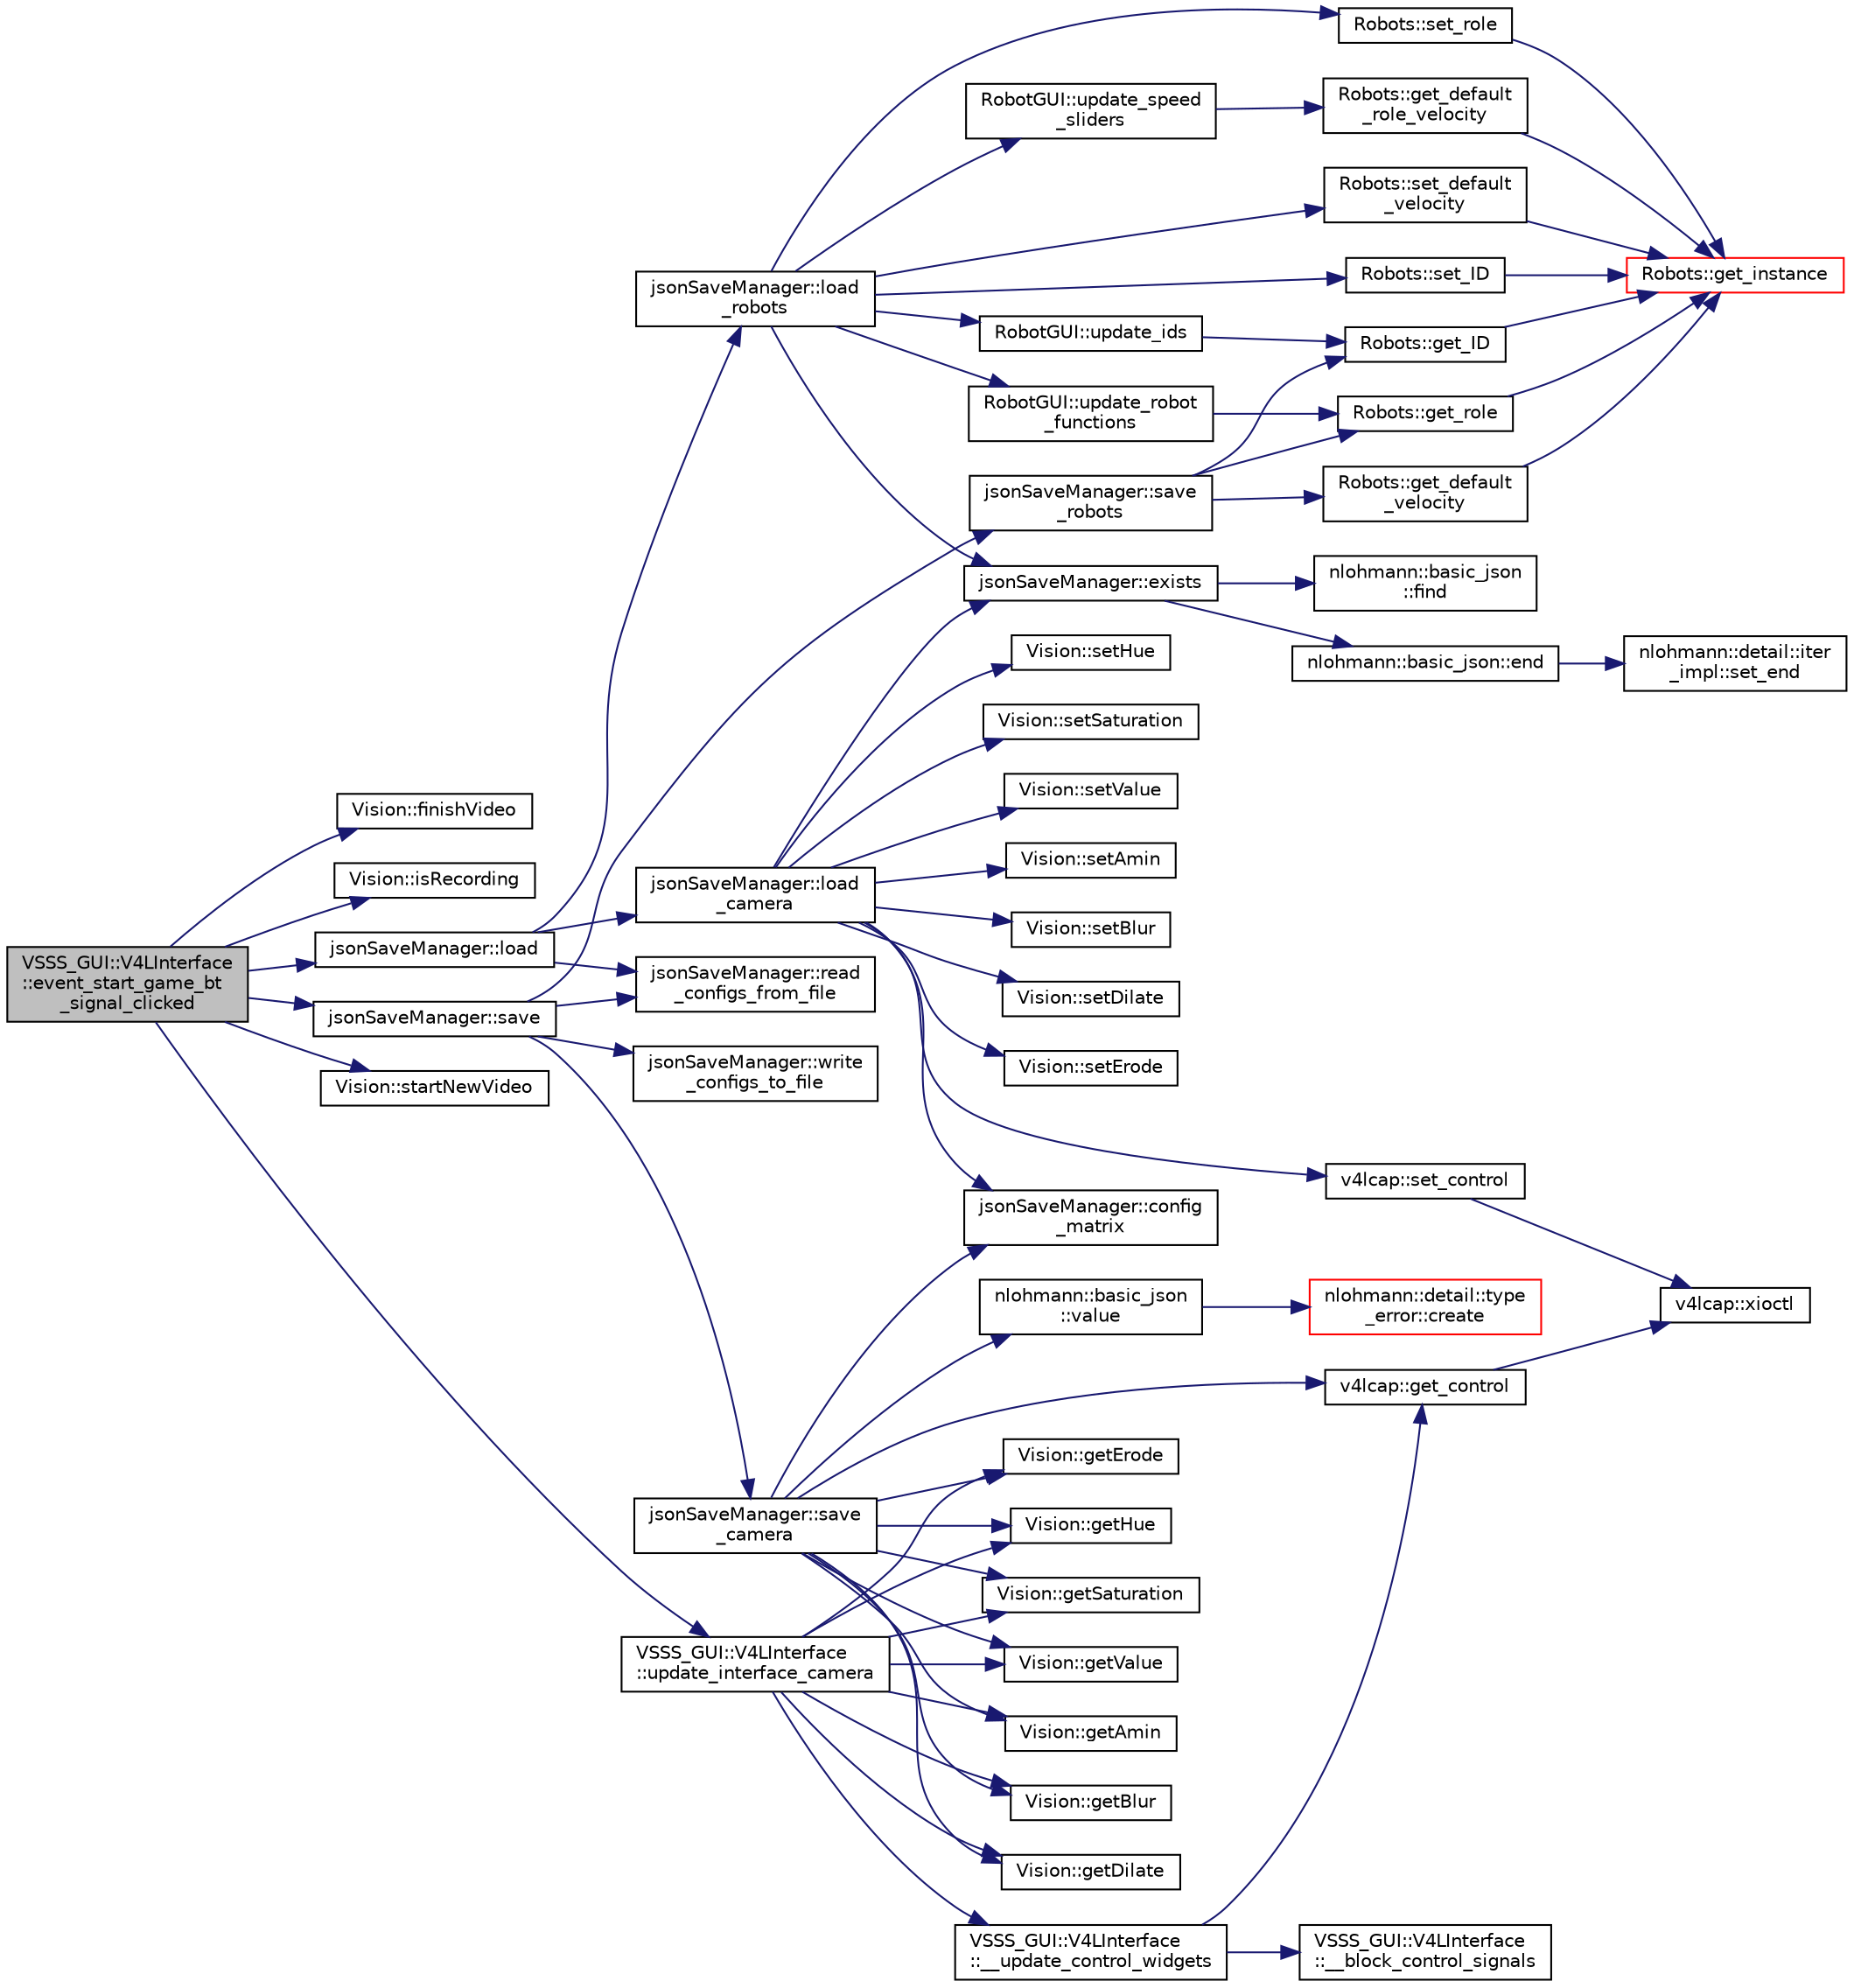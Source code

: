 digraph "VSSS_GUI::V4LInterface::event_start_game_bt_signal_clicked"
{
 // INTERACTIVE_SVG=YES
  edge [fontname="Helvetica",fontsize="10",labelfontname="Helvetica",labelfontsize="10"];
  node [fontname="Helvetica",fontsize="10",shape=record];
  rankdir="LR";
  Node668 [label="VSSS_GUI::V4LInterface\l::event_start_game_bt\l_signal_clicked",height=0.2,width=0.4,color="black", fillcolor="grey75", style="filled", fontcolor="black"];
  Node668 -> Node669 [color="midnightblue",fontsize="10",style="solid",fontname="Helvetica"];
  Node669 [label="Vision::finishVideo",height=0.2,width=0.4,color="black", fillcolor="white", style="filled",URL="$class_vision.html#a5c7366071fde8a1b916be0721adaa275"];
  Node668 -> Node670 [color="midnightblue",fontsize="10",style="solid",fontname="Helvetica"];
  Node670 [label="Vision::isRecording",height=0.2,width=0.4,color="black", fillcolor="white", style="filled",URL="$class_vision.html#a7990c9cb8684e1d1c92a5b6aa99abe6f"];
  Node668 -> Node671 [color="midnightblue",fontsize="10",style="solid",fontname="Helvetica"];
  Node671 [label="jsonSaveManager::load",height=0.2,width=0.4,color="black", fillcolor="white", style="filled",URL="$classjson_save_manager.html#a79fd35c53290662b58c5a4869376fa2e",tooltip="Loads all avaliable configurations in the given .json file. "];
  Node671 -> Node672 [color="midnightblue",fontsize="10",style="solid",fontname="Helvetica"];
  Node672 [label="jsonSaveManager::load\l_camera",height=0.2,width=0.4,color="black", fillcolor="white", style="filled",URL="$classjson_save_manager.html#a6184c9f744044a5ccdf34c6386275df8",tooltip="Load camera configurations from our JSON object to the interface. "];
  Node672 -> Node673 [color="midnightblue",fontsize="10",style="solid",fontname="Helvetica"];
  Node673 [label="jsonSaveManager::config\l_matrix",height=0.2,width=0.4,color="black", fillcolor="white", style="filled",URL="$classjson_save_manager.html#ae135d7cd743cba1f0801e80934fdd824",tooltip="Configures vision&#39;s warp matrix to match it&#39;s defaults. "];
  Node672 -> Node674 [color="midnightblue",fontsize="10",style="solid",fontname="Helvetica"];
  Node674 [label="jsonSaveManager::exists",height=0.2,width=0.4,color="black", fillcolor="white", style="filled",URL="$classjson_save_manager.html#a850cd6da63a9b10437c1dc7424dfee13",tooltip="Auxiliar function that checks if a given configuration is already set in our JSON object..."];
  Node674 -> Node675 [color="midnightblue",fontsize="10",style="solid",fontname="Helvetica"];
  Node675 [label="nlohmann::basic_json::end",height=0.2,width=0.4,color="black", fillcolor="white", style="filled",URL="$classnlohmann_1_1basic__json.html#a13e032a02a7fd8a93fdddc2fcbc4763c",tooltip="returns an iterator to one past the last element "];
  Node675 -> Node676 [color="midnightblue",fontsize="10",style="solid",fontname="Helvetica"];
  Node676 [label="nlohmann::detail::iter\l_impl::set_end",height=0.2,width=0.4,color="black", fillcolor="white", style="filled",URL="$classnlohmann_1_1detail_1_1iter__impl.html#a23e50ad4c13aa62d9ac7f60a123823ee",tooltip="set the iterator past the last value "];
  Node674 -> Node677 [color="midnightblue",fontsize="10",style="solid",fontname="Helvetica"];
  Node677 [label="nlohmann::basic_json\l::find",height=0.2,width=0.4,color="black", fillcolor="white", style="filled",URL="$classnlohmann_1_1basic__json.html#a89eb3928f57903677051c80534be9cb1",tooltip="find an element in a JSON object "];
  Node672 -> Node678 [color="midnightblue",fontsize="10",style="solid",fontname="Helvetica"];
  Node678 [label="v4lcap::set_control",height=0.2,width=0.4,color="black", fillcolor="white", style="filled",URL="$classv4lcap.html#a863a15d2d66cc0b7367dcc9cba64e0bd",tooltip="Set the control object. "];
  Node678 -> Node679 [color="midnightblue",fontsize="10",style="solid",fontname="Helvetica"];
  Node679 [label="v4lcap::xioctl",height=0.2,width=0.4,color="black", fillcolor="white", style="filled",URL="$classv4lcap.html#ab5aaa5a8c0df17f5ca57e0b5170232cb"];
  Node672 -> Node680 [color="midnightblue",fontsize="10",style="solid",fontname="Helvetica"];
  Node680 [label="Vision::setAmin",height=0.2,width=0.4,color="black", fillcolor="white", style="filled",URL="$class_vision.html#a15483736197991fac542022fd9652472"];
  Node672 -> Node681 [color="midnightblue",fontsize="10",style="solid",fontname="Helvetica"];
  Node681 [label="Vision::setBlur",height=0.2,width=0.4,color="black", fillcolor="white", style="filled",URL="$class_vision.html#aa40b48aebdf61dfda490fbc2620d2ac3"];
  Node672 -> Node682 [color="midnightblue",fontsize="10",style="solid",fontname="Helvetica"];
  Node682 [label="Vision::setDilate",height=0.2,width=0.4,color="black", fillcolor="white", style="filled",URL="$class_vision.html#a5a763aa322837556ab83f39ffb7e9391"];
  Node672 -> Node683 [color="midnightblue",fontsize="10",style="solid",fontname="Helvetica"];
  Node683 [label="Vision::setErode",height=0.2,width=0.4,color="black", fillcolor="white", style="filled",URL="$class_vision.html#a1313404c61d1518f8b8cb354377ed5f1"];
  Node672 -> Node684 [color="midnightblue",fontsize="10",style="solid",fontname="Helvetica"];
  Node684 [label="Vision::setHue",height=0.2,width=0.4,color="black", fillcolor="white", style="filled",URL="$class_vision.html#a3c3ebea1a7c54c69f2da94b78aaf79f1"];
  Node672 -> Node685 [color="midnightblue",fontsize="10",style="solid",fontname="Helvetica"];
  Node685 [label="Vision::setSaturation",height=0.2,width=0.4,color="black", fillcolor="white", style="filled",URL="$class_vision.html#a4a07d52d53fa8626e6dd7b36fed89841"];
  Node672 -> Node686 [color="midnightblue",fontsize="10",style="solid",fontname="Helvetica"];
  Node686 [label="Vision::setValue",height=0.2,width=0.4,color="black", fillcolor="white", style="filled",URL="$class_vision.html#a43213a295e6e199c261d141118be14ad"];
  Node671 -> Node687 [color="midnightblue",fontsize="10",style="solid",fontname="Helvetica"];
  Node687 [label="jsonSaveManager::load\l_robots",height=0.2,width=0.4,color="black", fillcolor="white", style="filled",URL="$classjson_save_manager.html#a6ddf4a28c77c83f37e3771177226c960",tooltip="Load robot configurations from our JSON object to the interface. "];
  Node687 -> Node674 [color="midnightblue",fontsize="10",style="solid",fontname="Helvetica"];
  Node687 -> Node688 [color="midnightblue",fontsize="10",style="solid",fontname="Helvetica"];
  Node688 [label="Robots::set_default\l_velocity",height=0.2,width=0.4,color="black", fillcolor="white", style="filled",URL="$class_robots.html#a54b514022589049ad5ae94ac11a453cd"];
  Node688 -> Node689 [color="midnightblue",fontsize="10",style="solid",fontname="Helvetica"];
  Node689 [label="Robots::get_instance",height=0.2,width=0.4,color="red", fillcolor="white", style="filled",URL="$class_robots.html#a589bce74db5f34af384952d48435168f"];
  Node687 -> Node691 [color="midnightblue",fontsize="10",style="solid",fontname="Helvetica"];
  Node691 [label="Robots::set_ID",height=0.2,width=0.4,color="black", fillcolor="white", style="filled",URL="$class_robots.html#aea3f1278d0503cd81adc9ceea0a7d1df",tooltip="SETTERS. "];
  Node691 -> Node689 [color="midnightblue",fontsize="10",style="solid",fontname="Helvetica"];
  Node687 -> Node692 [color="midnightblue",fontsize="10",style="solid",fontname="Helvetica"];
  Node692 [label="Robots::set_role",height=0.2,width=0.4,color="black", fillcolor="white", style="filled",URL="$class_robots.html#a3694b6380b113b7c38a252fd3bbfcca3"];
  Node692 -> Node689 [color="midnightblue",fontsize="10",style="solid",fontname="Helvetica"];
  Node687 -> Node693 [color="midnightblue",fontsize="10",style="solid",fontname="Helvetica"];
  Node693 [label="RobotGUI::update_ids",height=0.2,width=0.4,color="black", fillcolor="white", style="filled",URL="$class_robot_g_u_i.html#adb3915e1e117c2d3c1b66607c793819f"];
  Node693 -> Node694 [color="midnightblue",fontsize="10",style="solid",fontname="Helvetica"];
  Node694 [label="Robots::get_ID",height=0.2,width=0.4,color="black", fillcolor="white", style="filled",URL="$class_robots.html#a306bb88b37b41cff35018d51d8228d65"];
  Node694 -> Node689 [color="midnightblue",fontsize="10",style="solid",fontname="Helvetica"];
  Node687 -> Node695 [color="midnightblue",fontsize="10",style="solid",fontname="Helvetica"];
  Node695 [label="RobotGUI::update_robot\l_functions",height=0.2,width=0.4,color="black", fillcolor="white", style="filled",URL="$class_robot_g_u_i.html#a88e9422aa99db2dd70403650ab1551a4"];
  Node695 -> Node696 [color="midnightblue",fontsize="10",style="solid",fontname="Helvetica"];
  Node696 [label="Robots::get_role",height=0.2,width=0.4,color="black", fillcolor="white", style="filled",URL="$class_robots.html#ac5cdd16502bd325581fb2d732169a326"];
  Node696 -> Node689 [color="midnightblue",fontsize="10",style="solid",fontname="Helvetica"];
  Node687 -> Node697 [color="midnightblue",fontsize="10",style="solid",fontname="Helvetica"];
  Node697 [label="RobotGUI::update_speed\l_sliders",height=0.2,width=0.4,color="black", fillcolor="white", style="filled",URL="$class_robot_g_u_i.html#a7e7796fabb839c7eea5f82387fd10359"];
  Node697 -> Node698 [color="midnightblue",fontsize="10",style="solid",fontname="Helvetica"];
  Node698 [label="Robots::get_default\l_role_velocity",height=0.2,width=0.4,color="black", fillcolor="white", style="filled",URL="$class_robots.html#a4778a7c755c5cca4b5d1e2c3b46fb314"];
  Node698 -> Node689 [color="midnightblue",fontsize="10",style="solid",fontname="Helvetica"];
  Node671 -> Node699 [color="midnightblue",fontsize="10",style="solid",fontname="Helvetica"];
  Node699 [label="jsonSaveManager::read\l_configs_from_file",height=0.2,width=0.4,color="black", fillcolor="white", style="filled",URL="$classjson_save_manager.html#a71683c4903b413a1311e5b10b519ad41",tooltip="Read a given file and place it&#39;s data in our JSON object. "];
  Node668 -> Node700 [color="midnightblue",fontsize="10",style="solid",fontname="Helvetica"];
  Node700 [label="jsonSaveManager::save",height=0.2,width=0.4,color="black", fillcolor="white", style="filled",URL="$classjson_save_manager.html#a3e628f770c39e0111b46dac21d966171",tooltip="Saves all volatile data set in the interface to a given .json file. "];
  Node700 -> Node699 [color="midnightblue",fontsize="10",style="solid",fontname="Helvetica"];
  Node700 -> Node701 [color="midnightblue",fontsize="10",style="solid",fontname="Helvetica"];
  Node701 [label="jsonSaveManager::save\l_camera",height=0.2,width=0.4,color="black", fillcolor="white", style="filled",URL="$classjson_save_manager.html#a437ba67544a0115bf0242c85b92018b3",tooltip="Save camera configurations from interface to our JSON object. "];
  Node701 -> Node673 [color="midnightblue",fontsize="10",style="solid",fontname="Helvetica"];
  Node701 -> Node702 [color="midnightblue",fontsize="10",style="solid",fontname="Helvetica"];
  Node702 [label="v4lcap::get_control",height=0.2,width=0.4,color="black", fillcolor="white", style="filled",URL="$classv4lcap.html#affd6d918400a56e165d7a3e4fab8bdae",tooltip="Get the control object. "];
  Node702 -> Node679 [color="midnightblue",fontsize="10",style="solid",fontname="Helvetica"];
  Node701 -> Node703 [color="midnightblue",fontsize="10",style="solid",fontname="Helvetica"];
  Node703 [label="Vision::getAmin",height=0.2,width=0.4,color="black", fillcolor="white", style="filled",URL="$class_vision.html#a563041d47d11e0912227c3ce87dcc22e"];
  Node701 -> Node704 [color="midnightblue",fontsize="10",style="solid",fontname="Helvetica"];
  Node704 [label="Vision::getBlur",height=0.2,width=0.4,color="black", fillcolor="white", style="filled",URL="$class_vision.html#ad15cc7e3c696c7f52e30e7974337c74f"];
  Node701 -> Node705 [color="midnightblue",fontsize="10",style="solid",fontname="Helvetica"];
  Node705 [label="Vision::getDilate",height=0.2,width=0.4,color="black", fillcolor="white", style="filled",URL="$class_vision.html#a0d07157e3d9bb577940f03365c8f57e8"];
  Node701 -> Node706 [color="midnightblue",fontsize="10",style="solid",fontname="Helvetica"];
  Node706 [label="Vision::getErode",height=0.2,width=0.4,color="black", fillcolor="white", style="filled",URL="$class_vision.html#a6cc4617b0af832b4cb94e00cc845c317"];
  Node701 -> Node707 [color="midnightblue",fontsize="10",style="solid",fontname="Helvetica"];
  Node707 [label="Vision::getHue",height=0.2,width=0.4,color="black", fillcolor="white", style="filled",URL="$class_vision.html#adc6eb838fa27551430516e80a547a6bd"];
  Node701 -> Node708 [color="midnightblue",fontsize="10",style="solid",fontname="Helvetica"];
  Node708 [label="Vision::getSaturation",height=0.2,width=0.4,color="black", fillcolor="white", style="filled",URL="$class_vision.html#a023ff4cc4ee3a88125fd2a3c60d1b529"];
  Node701 -> Node709 [color="midnightblue",fontsize="10",style="solid",fontname="Helvetica"];
  Node709 [label="Vision::getValue",height=0.2,width=0.4,color="black", fillcolor="white", style="filled",URL="$class_vision.html#a04d1bcce0fd15a5d66752723f21c0dea"];
  Node701 -> Node710 [color="midnightblue",fontsize="10",style="solid",fontname="Helvetica"];
  Node710 [label="nlohmann::basic_json\l::value",height=0.2,width=0.4,color="black", fillcolor="white", style="filled",URL="$classnlohmann_1_1basic__json.html#adcf8ca5079f5db993820bf50036bf45d",tooltip="access specified object element with default value "];
  Node710 -> Node711 [color="midnightblue",fontsize="10",style="solid",fontname="Helvetica"];
  Node711 [label="nlohmann::detail::type\l_error::create",height=0.2,width=0.4,color="red", fillcolor="white", style="filled",URL="$classnlohmann_1_1detail_1_1type__error.html#aecc083aea4b698c33d042670ba50c10f"];
  Node700 -> Node713 [color="midnightblue",fontsize="10",style="solid",fontname="Helvetica"];
  Node713 [label="jsonSaveManager::save\l_robots",height=0.2,width=0.4,color="black", fillcolor="white", style="filled",URL="$classjson_save_manager.html#ad5acf46f5a0620389055c16c3faa2519",tooltip="Save robot configurations from interface to our JSON object. "];
  Node713 -> Node714 [color="midnightblue",fontsize="10",style="solid",fontname="Helvetica"];
  Node714 [label="Robots::get_default\l_velocity",height=0.2,width=0.4,color="black", fillcolor="white", style="filled",URL="$class_robots.html#a3b226dd339a3b7a41c120f7d6a1bc515"];
  Node714 -> Node689 [color="midnightblue",fontsize="10",style="solid",fontname="Helvetica"];
  Node713 -> Node694 [color="midnightblue",fontsize="10",style="solid",fontname="Helvetica"];
  Node713 -> Node696 [color="midnightblue",fontsize="10",style="solid",fontname="Helvetica"];
  Node700 -> Node715 [color="midnightblue",fontsize="10",style="solid",fontname="Helvetica"];
  Node715 [label="jsonSaveManager::write\l_configs_to_file",height=0.2,width=0.4,color="black", fillcolor="white", style="filled",URL="$classjson_save_manager.html#a2be17d434d72a0afeb2d9a2f96b043bf",tooltip="Actually writes our JSON object in the given file. "];
  Node668 -> Node716 [color="midnightblue",fontsize="10",style="solid",fontname="Helvetica"];
  Node716 [label="Vision::startNewVideo",height=0.2,width=0.4,color="black", fillcolor="white", style="filled",URL="$class_vision.html#ae3ec43e811508f326910f99c416332db"];
  Node668 -> Node717 [color="midnightblue",fontsize="10",style="solid",fontname="Helvetica"];
  Node717 [label="VSSS_GUI::V4LInterface\l::update_interface_camera",height=0.2,width=0.4,color="black", fillcolor="white", style="filled",URL="$class_v_s_s_s___g_u_i_1_1_v4_l_interface.html#a13ef172ecb7af3eb140f686b02a80662",tooltip="Updates Calibration parameters at Vision GUI, Offset values and calls __update_control_widgets. "];
  Node717 -> Node707 [color="midnightblue",fontsize="10",style="solid",fontname="Helvetica"];
  Node717 -> Node708 [color="midnightblue",fontsize="10",style="solid",fontname="Helvetica"];
  Node717 -> Node709 [color="midnightblue",fontsize="10",style="solid",fontname="Helvetica"];
  Node717 -> Node705 [color="midnightblue",fontsize="10",style="solid",fontname="Helvetica"];
  Node717 -> Node706 [color="midnightblue",fontsize="10",style="solid",fontname="Helvetica"];
  Node717 -> Node704 [color="midnightblue",fontsize="10",style="solid",fontname="Helvetica"];
  Node717 -> Node703 [color="midnightblue",fontsize="10",style="solid",fontname="Helvetica"];
  Node717 -> Node718 [color="midnightblue",fontsize="10",style="solid",fontname="Helvetica"];
  Node718 [label="VSSS_GUI::V4LInterface\l::__update_control_widgets",height=0.2,width=0.4,color="black", fillcolor="white", style="filled",URL="$class_v_s_s_s___g_u_i_1_1_v4_l_interface.html#afbb5daccfdce20180578025c108ef65b"];
  Node718 -> Node719 [color="midnightblue",fontsize="10",style="solid",fontname="Helvetica"];
  Node719 [label="VSSS_GUI::V4LInterface\l::__block_control_signals",height=0.2,width=0.4,color="black", fillcolor="white", style="filled",URL="$class_v_s_s_s___g_u_i_1_1_v4_l_interface.html#a677d3f2d0246528bafd19cf2d3dccf98"];
  Node718 -> Node702 [color="midnightblue",fontsize="10",style="solid",fontname="Helvetica"];
}
